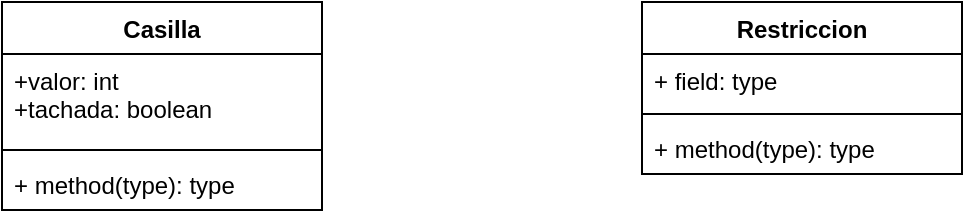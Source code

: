 <mxfile version="14.1.8" type="github"><diagram id="FPfh5m28MgltUWAtXZXa" name="Page-1"><mxGraphModel dx="997" dy="548" grid="1" gridSize="10" guides="1" tooltips="1" connect="1" arrows="1" fold="1" page="1" pageScale="1" pageWidth="850" pageHeight="1100" math="0" shadow="0"><root><mxCell id="0"/><mxCell id="1" parent="0"/><mxCell id="UM9KIEYlVBL1Thv3bktB-1" value="Casilla" style="swimlane;fontStyle=1;align=center;verticalAlign=top;childLayout=stackLayout;horizontal=1;startSize=26;horizontalStack=0;resizeParent=1;resizeParentMax=0;resizeLast=0;collapsible=1;marginBottom=0;" vertex="1" parent="1"><mxGeometry x="160" y="120" width="160" height="104" as="geometry"><mxRectangle x="160" y="120" width="100" height="26" as="alternateBounds"/></mxGeometry></mxCell><mxCell id="UM9KIEYlVBL1Thv3bktB-2" value="+valor: int&#10;+tachada: boolean&#10;" style="text;strokeColor=none;fillColor=none;align=left;verticalAlign=top;spacingLeft=4;spacingRight=4;overflow=hidden;rotatable=0;points=[[0,0.5],[1,0.5]];portConstraint=eastwest;" vertex="1" parent="UM9KIEYlVBL1Thv3bktB-1"><mxGeometry y="26" width="160" height="44" as="geometry"/></mxCell><mxCell id="UM9KIEYlVBL1Thv3bktB-3" value="" style="line;strokeWidth=1;fillColor=none;align=left;verticalAlign=middle;spacingTop=-1;spacingLeft=3;spacingRight=3;rotatable=0;labelPosition=right;points=[];portConstraint=eastwest;" vertex="1" parent="UM9KIEYlVBL1Thv3bktB-1"><mxGeometry y="70" width="160" height="8" as="geometry"/></mxCell><mxCell id="UM9KIEYlVBL1Thv3bktB-4" value="+ method(type): type" style="text;strokeColor=none;fillColor=none;align=left;verticalAlign=top;spacingLeft=4;spacingRight=4;overflow=hidden;rotatable=0;points=[[0,0.5],[1,0.5]];portConstraint=eastwest;" vertex="1" parent="UM9KIEYlVBL1Thv3bktB-1"><mxGeometry y="78" width="160" height="26" as="geometry"/></mxCell><mxCell id="UM9KIEYlVBL1Thv3bktB-5" value="Restriccion" style="swimlane;fontStyle=1;align=center;verticalAlign=top;childLayout=stackLayout;horizontal=1;startSize=26;horizontalStack=0;resizeParent=1;resizeParentMax=0;resizeLast=0;collapsible=1;marginBottom=0;" vertex="1" parent="1"><mxGeometry x="480" y="120" width="160" height="86" as="geometry"/></mxCell><mxCell id="UM9KIEYlVBL1Thv3bktB-6" value="+ field: type" style="text;strokeColor=none;fillColor=none;align=left;verticalAlign=top;spacingLeft=4;spacingRight=4;overflow=hidden;rotatable=0;points=[[0,0.5],[1,0.5]];portConstraint=eastwest;" vertex="1" parent="UM9KIEYlVBL1Thv3bktB-5"><mxGeometry y="26" width="160" height="26" as="geometry"/></mxCell><mxCell id="UM9KIEYlVBL1Thv3bktB-7" value="" style="line;strokeWidth=1;fillColor=none;align=left;verticalAlign=middle;spacingTop=-1;spacingLeft=3;spacingRight=3;rotatable=0;labelPosition=right;points=[];portConstraint=eastwest;" vertex="1" parent="UM9KIEYlVBL1Thv3bktB-5"><mxGeometry y="52" width="160" height="8" as="geometry"/></mxCell><mxCell id="UM9KIEYlVBL1Thv3bktB-8" value="+ method(type): type" style="text;strokeColor=none;fillColor=none;align=left;verticalAlign=top;spacingLeft=4;spacingRight=4;overflow=hidden;rotatable=0;points=[[0,0.5],[1,0.5]];portConstraint=eastwest;" vertex="1" parent="UM9KIEYlVBL1Thv3bktB-5"><mxGeometry y="60" width="160" height="26" as="geometry"/></mxCell></root></mxGraphModel></diagram></mxfile>